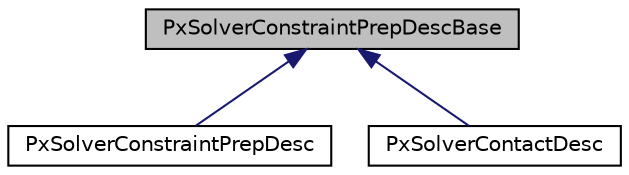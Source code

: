 digraph "PxSolverConstraintPrepDescBase"
{
  edge [fontname="Helvetica",fontsize="10",labelfontname="Helvetica",labelfontsize="10"];
  node [fontname="Helvetica",fontsize="10",shape=record];
  Node0 [label="PxSolverConstraintPrepDescBase",height=0.2,width=0.4,color="black", fillcolor="grey75", style="filled", fontcolor="black"];
  Node0 -> Node1 [dir="back",color="midnightblue",fontsize="10",style="solid",fontname="Helvetica"];
  Node1 [label="PxSolverConstraintPrepDesc",height=0.2,width=0.4,color="black", fillcolor="white", style="filled",URL="$structPxSolverConstraintPrepDesc.html"];
  Node0 -> Node2 [dir="back",color="midnightblue",fontsize="10",style="solid",fontname="Helvetica"];
  Node2 [label="PxSolverContactDesc",height=0.2,width=0.4,color="black", fillcolor="white", style="filled",URL="$structPxSolverContactDesc.html"];
}

